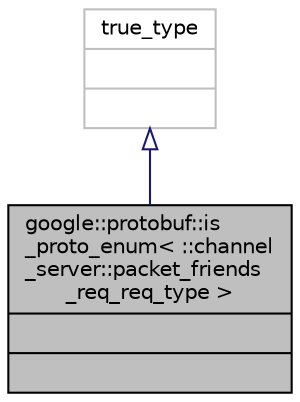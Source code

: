 digraph "google::protobuf::is_proto_enum&lt; ::channel_server::packet_friends_req_req_type &gt;"
{
  edge [fontname="Helvetica",fontsize="10",labelfontname="Helvetica",labelfontsize="10"];
  node [fontname="Helvetica",fontsize="10",shape=record];
  Node2 [label="{google::protobuf::is\l_proto_enum\< ::channel\l_server::packet_friends\l_req_req_type \>\n||}",height=0.2,width=0.4,color="black", fillcolor="grey75", style="filled", fontcolor="black"];
  Node3 -> Node2 [dir="back",color="midnightblue",fontsize="10",style="solid",arrowtail="onormal",fontname="Helvetica"];
  Node3 [label="{true_type\n||}",height=0.2,width=0.4,color="grey75", fillcolor="white", style="filled"];
}
